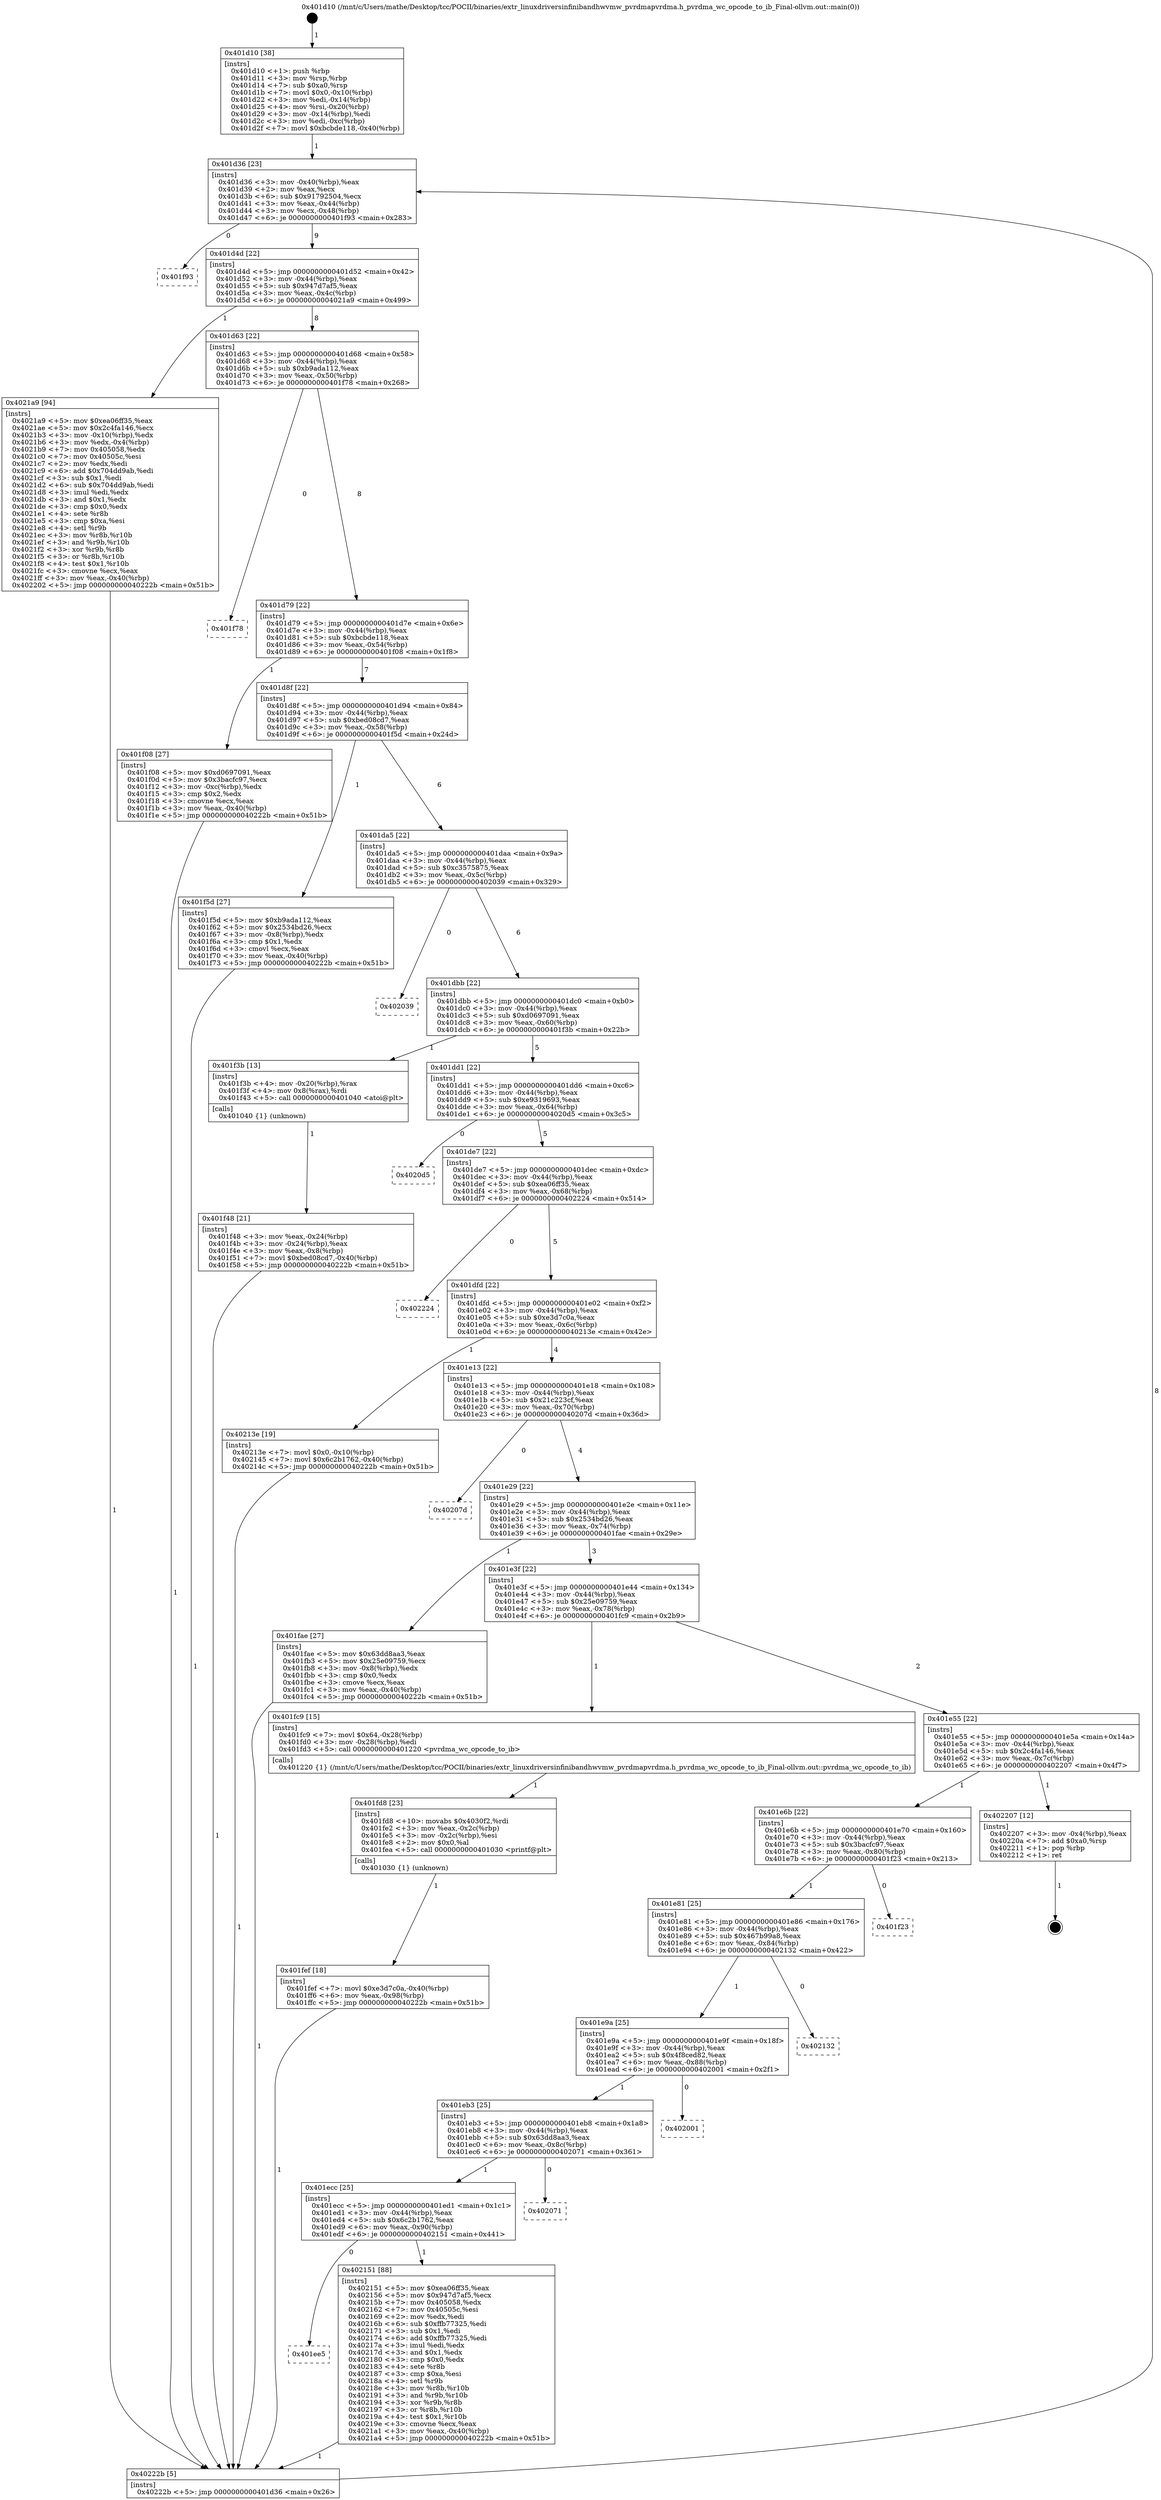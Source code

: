 digraph "0x401d10" {
  label = "0x401d10 (/mnt/c/Users/mathe/Desktop/tcc/POCII/binaries/extr_linuxdriversinfinibandhwvmw_pvrdmapvrdma.h_pvrdma_wc_opcode_to_ib_Final-ollvm.out::main(0))"
  labelloc = "t"
  node[shape=record]

  Entry [label="",width=0.3,height=0.3,shape=circle,fillcolor=black,style=filled]
  "0x401d36" [label="{
     0x401d36 [23]\l
     | [instrs]\l
     &nbsp;&nbsp;0x401d36 \<+3\>: mov -0x40(%rbp),%eax\l
     &nbsp;&nbsp;0x401d39 \<+2\>: mov %eax,%ecx\l
     &nbsp;&nbsp;0x401d3b \<+6\>: sub $0x91792504,%ecx\l
     &nbsp;&nbsp;0x401d41 \<+3\>: mov %eax,-0x44(%rbp)\l
     &nbsp;&nbsp;0x401d44 \<+3\>: mov %ecx,-0x48(%rbp)\l
     &nbsp;&nbsp;0x401d47 \<+6\>: je 0000000000401f93 \<main+0x283\>\l
  }"]
  "0x401f93" [label="{
     0x401f93\l
  }", style=dashed]
  "0x401d4d" [label="{
     0x401d4d [22]\l
     | [instrs]\l
     &nbsp;&nbsp;0x401d4d \<+5\>: jmp 0000000000401d52 \<main+0x42\>\l
     &nbsp;&nbsp;0x401d52 \<+3\>: mov -0x44(%rbp),%eax\l
     &nbsp;&nbsp;0x401d55 \<+5\>: sub $0x947d7af5,%eax\l
     &nbsp;&nbsp;0x401d5a \<+3\>: mov %eax,-0x4c(%rbp)\l
     &nbsp;&nbsp;0x401d5d \<+6\>: je 00000000004021a9 \<main+0x499\>\l
  }"]
  Exit [label="",width=0.3,height=0.3,shape=circle,fillcolor=black,style=filled,peripheries=2]
  "0x4021a9" [label="{
     0x4021a9 [94]\l
     | [instrs]\l
     &nbsp;&nbsp;0x4021a9 \<+5\>: mov $0xea06ff35,%eax\l
     &nbsp;&nbsp;0x4021ae \<+5\>: mov $0x2c4fa146,%ecx\l
     &nbsp;&nbsp;0x4021b3 \<+3\>: mov -0x10(%rbp),%edx\l
     &nbsp;&nbsp;0x4021b6 \<+3\>: mov %edx,-0x4(%rbp)\l
     &nbsp;&nbsp;0x4021b9 \<+7\>: mov 0x405058,%edx\l
     &nbsp;&nbsp;0x4021c0 \<+7\>: mov 0x40505c,%esi\l
     &nbsp;&nbsp;0x4021c7 \<+2\>: mov %edx,%edi\l
     &nbsp;&nbsp;0x4021c9 \<+6\>: add $0x704dd9ab,%edi\l
     &nbsp;&nbsp;0x4021cf \<+3\>: sub $0x1,%edi\l
     &nbsp;&nbsp;0x4021d2 \<+6\>: sub $0x704dd9ab,%edi\l
     &nbsp;&nbsp;0x4021d8 \<+3\>: imul %edi,%edx\l
     &nbsp;&nbsp;0x4021db \<+3\>: and $0x1,%edx\l
     &nbsp;&nbsp;0x4021de \<+3\>: cmp $0x0,%edx\l
     &nbsp;&nbsp;0x4021e1 \<+4\>: sete %r8b\l
     &nbsp;&nbsp;0x4021e5 \<+3\>: cmp $0xa,%esi\l
     &nbsp;&nbsp;0x4021e8 \<+4\>: setl %r9b\l
     &nbsp;&nbsp;0x4021ec \<+3\>: mov %r8b,%r10b\l
     &nbsp;&nbsp;0x4021ef \<+3\>: and %r9b,%r10b\l
     &nbsp;&nbsp;0x4021f2 \<+3\>: xor %r9b,%r8b\l
     &nbsp;&nbsp;0x4021f5 \<+3\>: or %r8b,%r10b\l
     &nbsp;&nbsp;0x4021f8 \<+4\>: test $0x1,%r10b\l
     &nbsp;&nbsp;0x4021fc \<+3\>: cmovne %ecx,%eax\l
     &nbsp;&nbsp;0x4021ff \<+3\>: mov %eax,-0x40(%rbp)\l
     &nbsp;&nbsp;0x402202 \<+5\>: jmp 000000000040222b \<main+0x51b\>\l
  }"]
  "0x401d63" [label="{
     0x401d63 [22]\l
     | [instrs]\l
     &nbsp;&nbsp;0x401d63 \<+5\>: jmp 0000000000401d68 \<main+0x58\>\l
     &nbsp;&nbsp;0x401d68 \<+3\>: mov -0x44(%rbp),%eax\l
     &nbsp;&nbsp;0x401d6b \<+5\>: sub $0xb9ada112,%eax\l
     &nbsp;&nbsp;0x401d70 \<+3\>: mov %eax,-0x50(%rbp)\l
     &nbsp;&nbsp;0x401d73 \<+6\>: je 0000000000401f78 \<main+0x268\>\l
  }"]
  "0x401ee5" [label="{
     0x401ee5\l
  }", style=dashed]
  "0x401f78" [label="{
     0x401f78\l
  }", style=dashed]
  "0x401d79" [label="{
     0x401d79 [22]\l
     | [instrs]\l
     &nbsp;&nbsp;0x401d79 \<+5\>: jmp 0000000000401d7e \<main+0x6e\>\l
     &nbsp;&nbsp;0x401d7e \<+3\>: mov -0x44(%rbp),%eax\l
     &nbsp;&nbsp;0x401d81 \<+5\>: sub $0xbcbde118,%eax\l
     &nbsp;&nbsp;0x401d86 \<+3\>: mov %eax,-0x54(%rbp)\l
     &nbsp;&nbsp;0x401d89 \<+6\>: je 0000000000401f08 \<main+0x1f8\>\l
  }"]
  "0x402151" [label="{
     0x402151 [88]\l
     | [instrs]\l
     &nbsp;&nbsp;0x402151 \<+5\>: mov $0xea06ff35,%eax\l
     &nbsp;&nbsp;0x402156 \<+5\>: mov $0x947d7af5,%ecx\l
     &nbsp;&nbsp;0x40215b \<+7\>: mov 0x405058,%edx\l
     &nbsp;&nbsp;0x402162 \<+7\>: mov 0x40505c,%esi\l
     &nbsp;&nbsp;0x402169 \<+2\>: mov %edx,%edi\l
     &nbsp;&nbsp;0x40216b \<+6\>: sub $0xffb77325,%edi\l
     &nbsp;&nbsp;0x402171 \<+3\>: sub $0x1,%edi\l
     &nbsp;&nbsp;0x402174 \<+6\>: add $0xffb77325,%edi\l
     &nbsp;&nbsp;0x40217a \<+3\>: imul %edi,%edx\l
     &nbsp;&nbsp;0x40217d \<+3\>: and $0x1,%edx\l
     &nbsp;&nbsp;0x402180 \<+3\>: cmp $0x0,%edx\l
     &nbsp;&nbsp;0x402183 \<+4\>: sete %r8b\l
     &nbsp;&nbsp;0x402187 \<+3\>: cmp $0xa,%esi\l
     &nbsp;&nbsp;0x40218a \<+4\>: setl %r9b\l
     &nbsp;&nbsp;0x40218e \<+3\>: mov %r8b,%r10b\l
     &nbsp;&nbsp;0x402191 \<+3\>: and %r9b,%r10b\l
     &nbsp;&nbsp;0x402194 \<+3\>: xor %r9b,%r8b\l
     &nbsp;&nbsp;0x402197 \<+3\>: or %r8b,%r10b\l
     &nbsp;&nbsp;0x40219a \<+4\>: test $0x1,%r10b\l
     &nbsp;&nbsp;0x40219e \<+3\>: cmovne %ecx,%eax\l
     &nbsp;&nbsp;0x4021a1 \<+3\>: mov %eax,-0x40(%rbp)\l
     &nbsp;&nbsp;0x4021a4 \<+5\>: jmp 000000000040222b \<main+0x51b\>\l
  }"]
  "0x401f08" [label="{
     0x401f08 [27]\l
     | [instrs]\l
     &nbsp;&nbsp;0x401f08 \<+5\>: mov $0xd0697091,%eax\l
     &nbsp;&nbsp;0x401f0d \<+5\>: mov $0x3bacfc97,%ecx\l
     &nbsp;&nbsp;0x401f12 \<+3\>: mov -0xc(%rbp),%edx\l
     &nbsp;&nbsp;0x401f15 \<+3\>: cmp $0x2,%edx\l
     &nbsp;&nbsp;0x401f18 \<+3\>: cmovne %ecx,%eax\l
     &nbsp;&nbsp;0x401f1b \<+3\>: mov %eax,-0x40(%rbp)\l
     &nbsp;&nbsp;0x401f1e \<+5\>: jmp 000000000040222b \<main+0x51b\>\l
  }"]
  "0x401d8f" [label="{
     0x401d8f [22]\l
     | [instrs]\l
     &nbsp;&nbsp;0x401d8f \<+5\>: jmp 0000000000401d94 \<main+0x84\>\l
     &nbsp;&nbsp;0x401d94 \<+3\>: mov -0x44(%rbp),%eax\l
     &nbsp;&nbsp;0x401d97 \<+5\>: sub $0xbed08cd7,%eax\l
     &nbsp;&nbsp;0x401d9c \<+3\>: mov %eax,-0x58(%rbp)\l
     &nbsp;&nbsp;0x401d9f \<+6\>: je 0000000000401f5d \<main+0x24d\>\l
  }"]
  "0x40222b" [label="{
     0x40222b [5]\l
     | [instrs]\l
     &nbsp;&nbsp;0x40222b \<+5\>: jmp 0000000000401d36 \<main+0x26\>\l
  }"]
  "0x401d10" [label="{
     0x401d10 [38]\l
     | [instrs]\l
     &nbsp;&nbsp;0x401d10 \<+1\>: push %rbp\l
     &nbsp;&nbsp;0x401d11 \<+3\>: mov %rsp,%rbp\l
     &nbsp;&nbsp;0x401d14 \<+7\>: sub $0xa0,%rsp\l
     &nbsp;&nbsp;0x401d1b \<+7\>: movl $0x0,-0x10(%rbp)\l
     &nbsp;&nbsp;0x401d22 \<+3\>: mov %edi,-0x14(%rbp)\l
     &nbsp;&nbsp;0x401d25 \<+4\>: mov %rsi,-0x20(%rbp)\l
     &nbsp;&nbsp;0x401d29 \<+3\>: mov -0x14(%rbp),%edi\l
     &nbsp;&nbsp;0x401d2c \<+3\>: mov %edi,-0xc(%rbp)\l
     &nbsp;&nbsp;0x401d2f \<+7\>: movl $0xbcbde118,-0x40(%rbp)\l
  }"]
  "0x401ecc" [label="{
     0x401ecc [25]\l
     | [instrs]\l
     &nbsp;&nbsp;0x401ecc \<+5\>: jmp 0000000000401ed1 \<main+0x1c1\>\l
     &nbsp;&nbsp;0x401ed1 \<+3\>: mov -0x44(%rbp),%eax\l
     &nbsp;&nbsp;0x401ed4 \<+5\>: sub $0x6c2b1762,%eax\l
     &nbsp;&nbsp;0x401ed9 \<+6\>: mov %eax,-0x90(%rbp)\l
     &nbsp;&nbsp;0x401edf \<+6\>: je 0000000000402151 \<main+0x441\>\l
  }"]
  "0x401f5d" [label="{
     0x401f5d [27]\l
     | [instrs]\l
     &nbsp;&nbsp;0x401f5d \<+5\>: mov $0xb9ada112,%eax\l
     &nbsp;&nbsp;0x401f62 \<+5\>: mov $0x2534bd26,%ecx\l
     &nbsp;&nbsp;0x401f67 \<+3\>: mov -0x8(%rbp),%edx\l
     &nbsp;&nbsp;0x401f6a \<+3\>: cmp $0x1,%edx\l
     &nbsp;&nbsp;0x401f6d \<+3\>: cmovl %ecx,%eax\l
     &nbsp;&nbsp;0x401f70 \<+3\>: mov %eax,-0x40(%rbp)\l
     &nbsp;&nbsp;0x401f73 \<+5\>: jmp 000000000040222b \<main+0x51b\>\l
  }"]
  "0x401da5" [label="{
     0x401da5 [22]\l
     | [instrs]\l
     &nbsp;&nbsp;0x401da5 \<+5\>: jmp 0000000000401daa \<main+0x9a\>\l
     &nbsp;&nbsp;0x401daa \<+3\>: mov -0x44(%rbp),%eax\l
     &nbsp;&nbsp;0x401dad \<+5\>: sub $0xc3575875,%eax\l
     &nbsp;&nbsp;0x401db2 \<+3\>: mov %eax,-0x5c(%rbp)\l
     &nbsp;&nbsp;0x401db5 \<+6\>: je 0000000000402039 \<main+0x329\>\l
  }"]
  "0x402071" [label="{
     0x402071\l
  }", style=dashed]
  "0x402039" [label="{
     0x402039\l
  }", style=dashed]
  "0x401dbb" [label="{
     0x401dbb [22]\l
     | [instrs]\l
     &nbsp;&nbsp;0x401dbb \<+5\>: jmp 0000000000401dc0 \<main+0xb0\>\l
     &nbsp;&nbsp;0x401dc0 \<+3\>: mov -0x44(%rbp),%eax\l
     &nbsp;&nbsp;0x401dc3 \<+5\>: sub $0xd0697091,%eax\l
     &nbsp;&nbsp;0x401dc8 \<+3\>: mov %eax,-0x60(%rbp)\l
     &nbsp;&nbsp;0x401dcb \<+6\>: je 0000000000401f3b \<main+0x22b\>\l
  }"]
  "0x401eb3" [label="{
     0x401eb3 [25]\l
     | [instrs]\l
     &nbsp;&nbsp;0x401eb3 \<+5\>: jmp 0000000000401eb8 \<main+0x1a8\>\l
     &nbsp;&nbsp;0x401eb8 \<+3\>: mov -0x44(%rbp),%eax\l
     &nbsp;&nbsp;0x401ebb \<+5\>: sub $0x63dd8aa3,%eax\l
     &nbsp;&nbsp;0x401ec0 \<+6\>: mov %eax,-0x8c(%rbp)\l
     &nbsp;&nbsp;0x401ec6 \<+6\>: je 0000000000402071 \<main+0x361\>\l
  }"]
  "0x401f3b" [label="{
     0x401f3b [13]\l
     | [instrs]\l
     &nbsp;&nbsp;0x401f3b \<+4\>: mov -0x20(%rbp),%rax\l
     &nbsp;&nbsp;0x401f3f \<+4\>: mov 0x8(%rax),%rdi\l
     &nbsp;&nbsp;0x401f43 \<+5\>: call 0000000000401040 \<atoi@plt\>\l
     | [calls]\l
     &nbsp;&nbsp;0x401040 \{1\} (unknown)\l
  }"]
  "0x401dd1" [label="{
     0x401dd1 [22]\l
     | [instrs]\l
     &nbsp;&nbsp;0x401dd1 \<+5\>: jmp 0000000000401dd6 \<main+0xc6\>\l
     &nbsp;&nbsp;0x401dd6 \<+3\>: mov -0x44(%rbp),%eax\l
     &nbsp;&nbsp;0x401dd9 \<+5\>: sub $0xe9319693,%eax\l
     &nbsp;&nbsp;0x401dde \<+3\>: mov %eax,-0x64(%rbp)\l
     &nbsp;&nbsp;0x401de1 \<+6\>: je 00000000004020d5 \<main+0x3c5\>\l
  }"]
  "0x401f48" [label="{
     0x401f48 [21]\l
     | [instrs]\l
     &nbsp;&nbsp;0x401f48 \<+3\>: mov %eax,-0x24(%rbp)\l
     &nbsp;&nbsp;0x401f4b \<+3\>: mov -0x24(%rbp),%eax\l
     &nbsp;&nbsp;0x401f4e \<+3\>: mov %eax,-0x8(%rbp)\l
     &nbsp;&nbsp;0x401f51 \<+7\>: movl $0xbed08cd7,-0x40(%rbp)\l
     &nbsp;&nbsp;0x401f58 \<+5\>: jmp 000000000040222b \<main+0x51b\>\l
  }"]
  "0x402001" [label="{
     0x402001\l
  }", style=dashed]
  "0x4020d5" [label="{
     0x4020d5\l
  }", style=dashed]
  "0x401de7" [label="{
     0x401de7 [22]\l
     | [instrs]\l
     &nbsp;&nbsp;0x401de7 \<+5\>: jmp 0000000000401dec \<main+0xdc\>\l
     &nbsp;&nbsp;0x401dec \<+3\>: mov -0x44(%rbp),%eax\l
     &nbsp;&nbsp;0x401def \<+5\>: sub $0xea06ff35,%eax\l
     &nbsp;&nbsp;0x401df4 \<+3\>: mov %eax,-0x68(%rbp)\l
     &nbsp;&nbsp;0x401df7 \<+6\>: je 0000000000402224 \<main+0x514\>\l
  }"]
  "0x401e9a" [label="{
     0x401e9a [25]\l
     | [instrs]\l
     &nbsp;&nbsp;0x401e9a \<+5\>: jmp 0000000000401e9f \<main+0x18f\>\l
     &nbsp;&nbsp;0x401e9f \<+3\>: mov -0x44(%rbp),%eax\l
     &nbsp;&nbsp;0x401ea2 \<+5\>: sub $0x4f8ced82,%eax\l
     &nbsp;&nbsp;0x401ea7 \<+6\>: mov %eax,-0x88(%rbp)\l
     &nbsp;&nbsp;0x401ead \<+6\>: je 0000000000402001 \<main+0x2f1\>\l
  }"]
  "0x402224" [label="{
     0x402224\l
  }", style=dashed]
  "0x401dfd" [label="{
     0x401dfd [22]\l
     | [instrs]\l
     &nbsp;&nbsp;0x401dfd \<+5\>: jmp 0000000000401e02 \<main+0xf2\>\l
     &nbsp;&nbsp;0x401e02 \<+3\>: mov -0x44(%rbp),%eax\l
     &nbsp;&nbsp;0x401e05 \<+5\>: sub $0xe3d7c0a,%eax\l
     &nbsp;&nbsp;0x401e0a \<+3\>: mov %eax,-0x6c(%rbp)\l
     &nbsp;&nbsp;0x401e0d \<+6\>: je 000000000040213e \<main+0x42e\>\l
  }"]
  "0x402132" [label="{
     0x402132\l
  }", style=dashed]
  "0x40213e" [label="{
     0x40213e [19]\l
     | [instrs]\l
     &nbsp;&nbsp;0x40213e \<+7\>: movl $0x0,-0x10(%rbp)\l
     &nbsp;&nbsp;0x402145 \<+7\>: movl $0x6c2b1762,-0x40(%rbp)\l
     &nbsp;&nbsp;0x40214c \<+5\>: jmp 000000000040222b \<main+0x51b\>\l
  }"]
  "0x401e13" [label="{
     0x401e13 [22]\l
     | [instrs]\l
     &nbsp;&nbsp;0x401e13 \<+5\>: jmp 0000000000401e18 \<main+0x108\>\l
     &nbsp;&nbsp;0x401e18 \<+3\>: mov -0x44(%rbp),%eax\l
     &nbsp;&nbsp;0x401e1b \<+5\>: sub $0x21c223cf,%eax\l
     &nbsp;&nbsp;0x401e20 \<+3\>: mov %eax,-0x70(%rbp)\l
     &nbsp;&nbsp;0x401e23 \<+6\>: je 000000000040207d \<main+0x36d\>\l
  }"]
  "0x401e81" [label="{
     0x401e81 [25]\l
     | [instrs]\l
     &nbsp;&nbsp;0x401e81 \<+5\>: jmp 0000000000401e86 \<main+0x176\>\l
     &nbsp;&nbsp;0x401e86 \<+3\>: mov -0x44(%rbp),%eax\l
     &nbsp;&nbsp;0x401e89 \<+5\>: sub $0x467b99a8,%eax\l
     &nbsp;&nbsp;0x401e8e \<+6\>: mov %eax,-0x84(%rbp)\l
     &nbsp;&nbsp;0x401e94 \<+6\>: je 0000000000402132 \<main+0x422\>\l
  }"]
  "0x40207d" [label="{
     0x40207d\l
  }", style=dashed]
  "0x401e29" [label="{
     0x401e29 [22]\l
     | [instrs]\l
     &nbsp;&nbsp;0x401e29 \<+5\>: jmp 0000000000401e2e \<main+0x11e\>\l
     &nbsp;&nbsp;0x401e2e \<+3\>: mov -0x44(%rbp),%eax\l
     &nbsp;&nbsp;0x401e31 \<+5\>: sub $0x2534bd26,%eax\l
     &nbsp;&nbsp;0x401e36 \<+3\>: mov %eax,-0x74(%rbp)\l
     &nbsp;&nbsp;0x401e39 \<+6\>: je 0000000000401fae \<main+0x29e\>\l
  }"]
  "0x401f23" [label="{
     0x401f23\l
  }", style=dashed]
  "0x401fae" [label="{
     0x401fae [27]\l
     | [instrs]\l
     &nbsp;&nbsp;0x401fae \<+5\>: mov $0x63dd8aa3,%eax\l
     &nbsp;&nbsp;0x401fb3 \<+5\>: mov $0x25e09759,%ecx\l
     &nbsp;&nbsp;0x401fb8 \<+3\>: mov -0x8(%rbp),%edx\l
     &nbsp;&nbsp;0x401fbb \<+3\>: cmp $0x0,%edx\l
     &nbsp;&nbsp;0x401fbe \<+3\>: cmove %ecx,%eax\l
     &nbsp;&nbsp;0x401fc1 \<+3\>: mov %eax,-0x40(%rbp)\l
     &nbsp;&nbsp;0x401fc4 \<+5\>: jmp 000000000040222b \<main+0x51b\>\l
  }"]
  "0x401e3f" [label="{
     0x401e3f [22]\l
     | [instrs]\l
     &nbsp;&nbsp;0x401e3f \<+5\>: jmp 0000000000401e44 \<main+0x134\>\l
     &nbsp;&nbsp;0x401e44 \<+3\>: mov -0x44(%rbp),%eax\l
     &nbsp;&nbsp;0x401e47 \<+5\>: sub $0x25e09759,%eax\l
     &nbsp;&nbsp;0x401e4c \<+3\>: mov %eax,-0x78(%rbp)\l
     &nbsp;&nbsp;0x401e4f \<+6\>: je 0000000000401fc9 \<main+0x2b9\>\l
  }"]
  "0x401e6b" [label="{
     0x401e6b [22]\l
     | [instrs]\l
     &nbsp;&nbsp;0x401e6b \<+5\>: jmp 0000000000401e70 \<main+0x160\>\l
     &nbsp;&nbsp;0x401e70 \<+3\>: mov -0x44(%rbp),%eax\l
     &nbsp;&nbsp;0x401e73 \<+5\>: sub $0x3bacfc97,%eax\l
     &nbsp;&nbsp;0x401e78 \<+3\>: mov %eax,-0x80(%rbp)\l
     &nbsp;&nbsp;0x401e7b \<+6\>: je 0000000000401f23 \<main+0x213\>\l
  }"]
  "0x401fc9" [label="{
     0x401fc9 [15]\l
     | [instrs]\l
     &nbsp;&nbsp;0x401fc9 \<+7\>: movl $0x64,-0x28(%rbp)\l
     &nbsp;&nbsp;0x401fd0 \<+3\>: mov -0x28(%rbp),%edi\l
     &nbsp;&nbsp;0x401fd3 \<+5\>: call 0000000000401220 \<pvrdma_wc_opcode_to_ib\>\l
     | [calls]\l
     &nbsp;&nbsp;0x401220 \{1\} (/mnt/c/Users/mathe/Desktop/tcc/POCII/binaries/extr_linuxdriversinfinibandhwvmw_pvrdmapvrdma.h_pvrdma_wc_opcode_to_ib_Final-ollvm.out::pvrdma_wc_opcode_to_ib)\l
  }"]
  "0x401e55" [label="{
     0x401e55 [22]\l
     | [instrs]\l
     &nbsp;&nbsp;0x401e55 \<+5\>: jmp 0000000000401e5a \<main+0x14a\>\l
     &nbsp;&nbsp;0x401e5a \<+3\>: mov -0x44(%rbp),%eax\l
     &nbsp;&nbsp;0x401e5d \<+5\>: sub $0x2c4fa146,%eax\l
     &nbsp;&nbsp;0x401e62 \<+3\>: mov %eax,-0x7c(%rbp)\l
     &nbsp;&nbsp;0x401e65 \<+6\>: je 0000000000402207 \<main+0x4f7\>\l
  }"]
  "0x401fd8" [label="{
     0x401fd8 [23]\l
     | [instrs]\l
     &nbsp;&nbsp;0x401fd8 \<+10\>: movabs $0x4030f2,%rdi\l
     &nbsp;&nbsp;0x401fe2 \<+3\>: mov %eax,-0x2c(%rbp)\l
     &nbsp;&nbsp;0x401fe5 \<+3\>: mov -0x2c(%rbp),%esi\l
     &nbsp;&nbsp;0x401fe8 \<+2\>: mov $0x0,%al\l
     &nbsp;&nbsp;0x401fea \<+5\>: call 0000000000401030 \<printf@plt\>\l
     | [calls]\l
     &nbsp;&nbsp;0x401030 \{1\} (unknown)\l
  }"]
  "0x401fef" [label="{
     0x401fef [18]\l
     | [instrs]\l
     &nbsp;&nbsp;0x401fef \<+7\>: movl $0xe3d7c0a,-0x40(%rbp)\l
     &nbsp;&nbsp;0x401ff6 \<+6\>: mov %eax,-0x98(%rbp)\l
     &nbsp;&nbsp;0x401ffc \<+5\>: jmp 000000000040222b \<main+0x51b\>\l
  }"]
  "0x402207" [label="{
     0x402207 [12]\l
     | [instrs]\l
     &nbsp;&nbsp;0x402207 \<+3\>: mov -0x4(%rbp),%eax\l
     &nbsp;&nbsp;0x40220a \<+7\>: add $0xa0,%rsp\l
     &nbsp;&nbsp;0x402211 \<+1\>: pop %rbp\l
     &nbsp;&nbsp;0x402212 \<+1\>: ret\l
  }"]
  Entry -> "0x401d10" [label=" 1"]
  "0x401d36" -> "0x401f93" [label=" 0"]
  "0x401d36" -> "0x401d4d" [label=" 9"]
  "0x402207" -> Exit [label=" 1"]
  "0x401d4d" -> "0x4021a9" [label=" 1"]
  "0x401d4d" -> "0x401d63" [label=" 8"]
  "0x4021a9" -> "0x40222b" [label=" 1"]
  "0x401d63" -> "0x401f78" [label=" 0"]
  "0x401d63" -> "0x401d79" [label=" 8"]
  "0x402151" -> "0x40222b" [label=" 1"]
  "0x401d79" -> "0x401f08" [label=" 1"]
  "0x401d79" -> "0x401d8f" [label=" 7"]
  "0x401f08" -> "0x40222b" [label=" 1"]
  "0x401d10" -> "0x401d36" [label=" 1"]
  "0x40222b" -> "0x401d36" [label=" 8"]
  "0x401ecc" -> "0x401ee5" [label=" 0"]
  "0x401d8f" -> "0x401f5d" [label=" 1"]
  "0x401d8f" -> "0x401da5" [label=" 6"]
  "0x401ecc" -> "0x402151" [label=" 1"]
  "0x401da5" -> "0x402039" [label=" 0"]
  "0x401da5" -> "0x401dbb" [label=" 6"]
  "0x401eb3" -> "0x401ecc" [label=" 1"]
  "0x401dbb" -> "0x401f3b" [label=" 1"]
  "0x401dbb" -> "0x401dd1" [label=" 5"]
  "0x401f3b" -> "0x401f48" [label=" 1"]
  "0x401f48" -> "0x40222b" [label=" 1"]
  "0x401f5d" -> "0x40222b" [label=" 1"]
  "0x401eb3" -> "0x402071" [label=" 0"]
  "0x401dd1" -> "0x4020d5" [label=" 0"]
  "0x401dd1" -> "0x401de7" [label=" 5"]
  "0x401e9a" -> "0x401eb3" [label=" 1"]
  "0x401de7" -> "0x402224" [label=" 0"]
  "0x401de7" -> "0x401dfd" [label=" 5"]
  "0x401e9a" -> "0x402001" [label=" 0"]
  "0x401dfd" -> "0x40213e" [label=" 1"]
  "0x401dfd" -> "0x401e13" [label=" 4"]
  "0x401e81" -> "0x401e9a" [label=" 1"]
  "0x401e13" -> "0x40207d" [label=" 0"]
  "0x401e13" -> "0x401e29" [label=" 4"]
  "0x401e81" -> "0x402132" [label=" 0"]
  "0x401e29" -> "0x401fae" [label=" 1"]
  "0x401e29" -> "0x401e3f" [label=" 3"]
  "0x401fae" -> "0x40222b" [label=" 1"]
  "0x401e6b" -> "0x401e81" [label=" 1"]
  "0x401e3f" -> "0x401fc9" [label=" 1"]
  "0x401e3f" -> "0x401e55" [label=" 2"]
  "0x401fc9" -> "0x401fd8" [label=" 1"]
  "0x401fd8" -> "0x401fef" [label=" 1"]
  "0x401fef" -> "0x40222b" [label=" 1"]
  "0x40213e" -> "0x40222b" [label=" 1"]
  "0x401e6b" -> "0x401f23" [label=" 0"]
  "0x401e55" -> "0x402207" [label=" 1"]
  "0x401e55" -> "0x401e6b" [label=" 1"]
}
